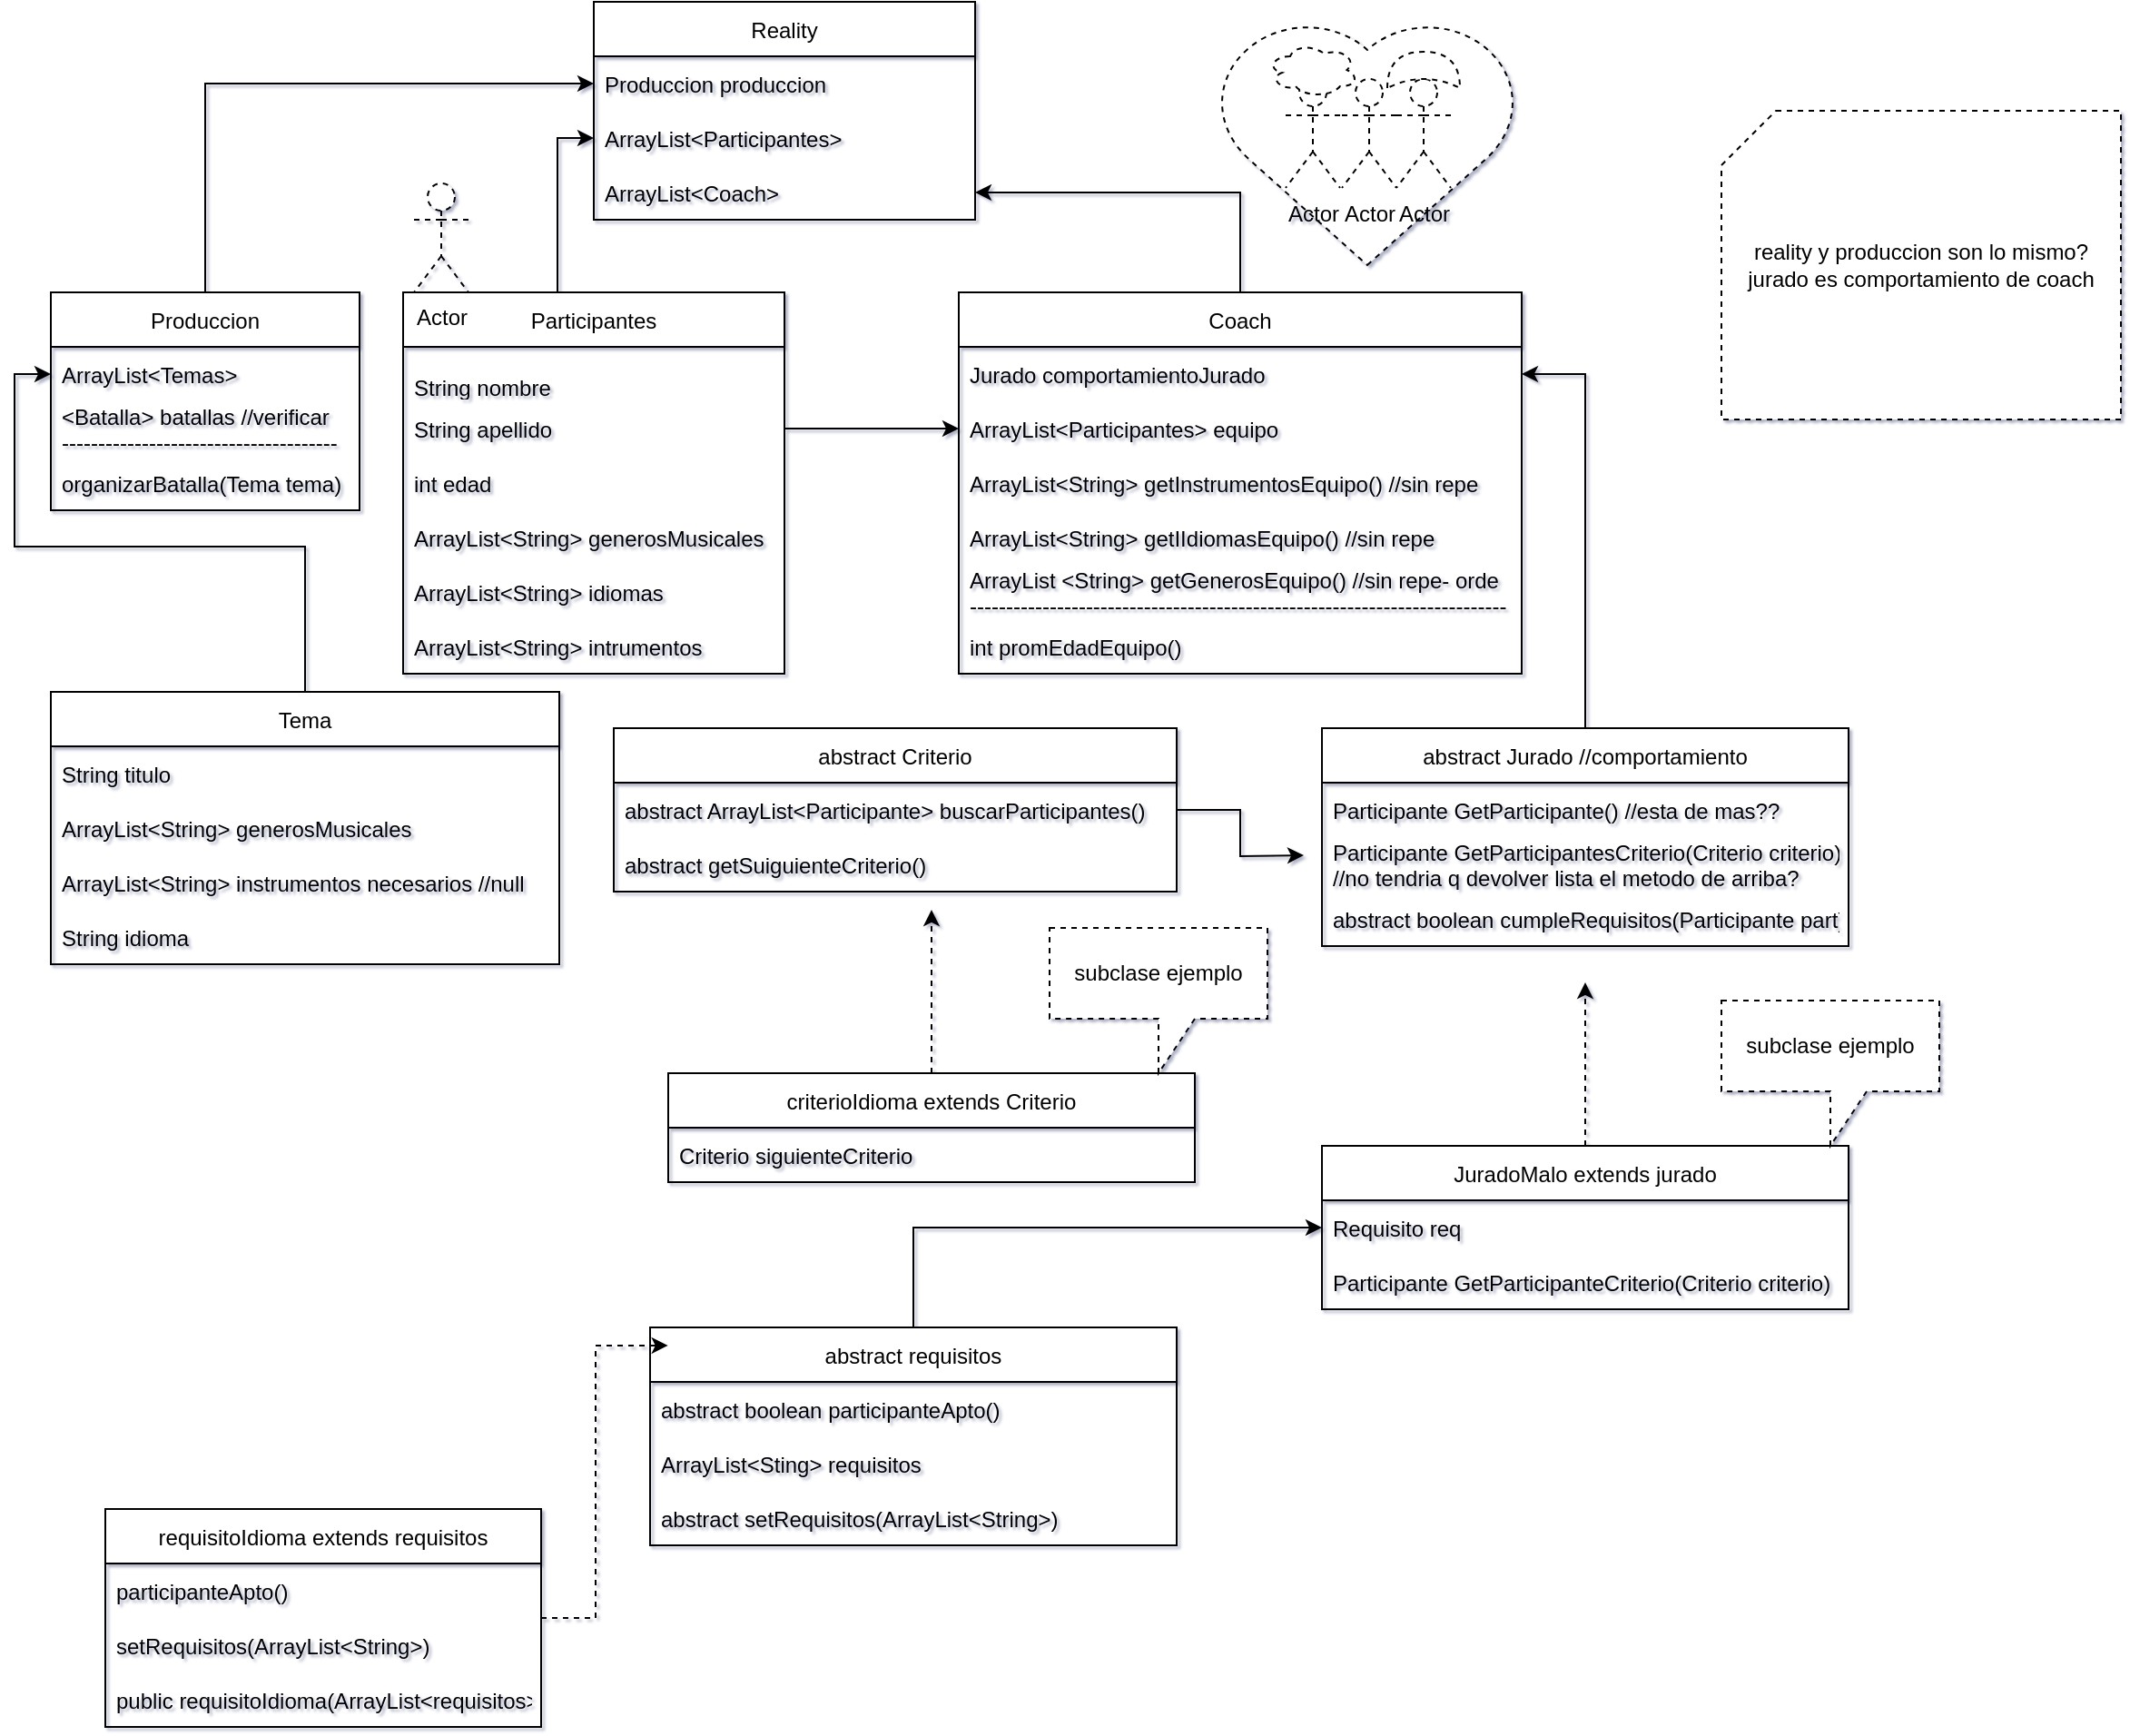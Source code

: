 <mxfile version="15.4.3" type="github">
  <diagram id="vdzMlD7TGI_YU2oAaFCp" name="Page-1">
    <mxGraphModel dx="1557" dy="564" grid="1" gridSize="10" guides="1" tooltips="1" connect="1" arrows="1" fold="1" page="0" pageScale="1" pageWidth="827" pageHeight="1169" background="#FFFFFF" math="0" shadow="1">
      <root>
        <mxCell id="0" />
        <mxCell id="1" parent="0" />
        <mxCell id="IVkOuR1t5phAGJGx03Gj-25" value="" style="verticalLabelPosition=bottom;verticalAlign=top;html=1;shape=mxgraph.basic.heart;dashed=1;" vertex="1" parent="1">
          <mxGeometry x="650" y="10" width="170" height="135" as="geometry" />
        </mxCell>
        <mxCell id="ZMwlzYBA2cu9izTt_Fn9-1" value="Reality" style="swimlane;fontStyle=0;childLayout=stackLayout;horizontal=1;startSize=30;horizontalStack=0;resizeParent=1;resizeParentMax=0;resizeLast=0;collapsible=1;marginBottom=0;" parent="1" vertex="1">
          <mxGeometry x="309" width="210" height="120" as="geometry" />
        </mxCell>
        <mxCell id="ZMwlzYBA2cu9izTt_Fn9-5" value="Produccion produccion" style="text;strokeColor=none;fillColor=none;align=left;verticalAlign=middle;spacingLeft=4;spacingRight=4;overflow=hidden;points=[[0,0.5],[1,0.5]];portConstraint=eastwest;rotatable=0;" parent="ZMwlzYBA2cu9izTt_Fn9-1" vertex="1">
          <mxGeometry y="30" width="210" height="30" as="geometry" />
        </mxCell>
        <mxCell id="ZMwlzYBA2cu9izTt_Fn9-3" value="ArrayList&lt;Participantes&gt;" style="text;strokeColor=none;fillColor=none;align=left;verticalAlign=middle;spacingLeft=4;spacingRight=4;overflow=hidden;points=[[0,0.5],[1,0.5]];portConstraint=eastwest;rotatable=0;" parent="ZMwlzYBA2cu9izTt_Fn9-1" vertex="1">
          <mxGeometry y="60" width="210" height="30" as="geometry" />
        </mxCell>
        <mxCell id="ZMwlzYBA2cu9izTt_Fn9-4" value="ArrayList&lt;Coach&gt;" style="text;strokeColor=none;fillColor=none;align=left;verticalAlign=middle;spacingLeft=4;spacingRight=4;overflow=hidden;points=[[0,0.5],[1,0.5]];portConstraint=eastwest;rotatable=0;" parent="ZMwlzYBA2cu9izTt_Fn9-1" vertex="1">
          <mxGeometry y="90" width="210" height="30" as="geometry" />
        </mxCell>
        <mxCell id="IVkOuR1t5phAGJGx03Gj-5" style="edgeStyle=orthogonalEdgeStyle;rounded=0;orthogonalLoop=1;jettySize=auto;html=1;entryX=0;entryY=0.5;entryDx=0;entryDy=0;" edge="1" parent="1" source="ZMwlzYBA2cu9izTt_Fn9-6" target="ZMwlzYBA2cu9izTt_Fn9-3">
          <mxGeometry relative="1" as="geometry">
            <Array as="points">
              <mxPoint x="289" y="75" />
            </Array>
          </mxGeometry>
        </mxCell>
        <mxCell id="ZMwlzYBA2cu9izTt_Fn9-6" value="Participantes" style="swimlane;fontStyle=0;childLayout=stackLayout;horizontal=1;startSize=30;horizontalStack=0;resizeParent=1;resizeParentMax=0;resizeLast=0;collapsible=1;marginBottom=0;" parent="1" vertex="1">
          <mxGeometry x="204" y="160" width="210" height="210" as="geometry" />
        </mxCell>
        <mxCell id="ZMwlzYBA2cu9izTt_Fn9-7" value="&#xa;String nombre" style="text;strokeColor=none;fillColor=none;align=left;verticalAlign=middle;spacingLeft=4;spacingRight=4;overflow=hidden;points=[[0,0.5],[1,0.5]];portConstraint=eastwest;rotatable=0;" parent="ZMwlzYBA2cu9izTt_Fn9-6" vertex="1">
          <mxGeometry y="30" width="210" height="30" as="geometry" />
        </mxCell>
        <mxCell id="ZMwlzYBA2cu9izTt_Fn9-8" value="String apellido" style="text;strokeColor=none;fillColor=none;align=left;verticalAlign=middle;spacingLeft=4;spacingRight=4;overflow=hidden;points=[[0,0.5],[1,0.5]];portConstraint=eastwest;rotatable=0;" parent="ZMwlzYBA2cu9izTt_Fn9-6" vertex="1">
          <mxGeometry y="60" width="210" height="30" as="geometry" />
        </mxCell>
        <mxCell id="ZMwlzYBA2cu9izTt_Fn9-9" value="int edad" style="text;strokeColor=none;fillColor=none;align=left;verticalAlign=middle;spacingLeft=4;spacingRight=4;overflow=hidden;points=[[0,0.5],[1,0.5]];portConstraint=eastwest;rotatable=0;" parent="ZMwlzYBA2cu9izTt_Fn9-6" vertex="1">
          <mxGeometry y="90" width="210" height="30" as="geometry" />
        </mxCell>
        <mxCell id="ZMwlzYBA2cu9izTt_Fn9-26" value="ArrayList&lt;String&gt; generosMusicales" style="text;strokeColor=none;fillColor=none;align=left;verticalAlign=middle;spacingLeft=4;spacingRight=4;overflow=hidden;points=[[0,0.5],[1,0.5]];portConstraint=eastwest;rotatable=0;" parent="ZMwlzYBA2cu9izTt_Fn9-6" vertex="1">
          <mxGeometry y="120" width="210" height="30" as="geometry" />
        </mxCell>
        <mxCell id="ZMwlzYBA2cu9izTt_Fn9-28" value="ArrayList&lt;String&gt; idiomas" style="text;strokeColor=none;fillColor=none;align=left;verticalAlign=middle;spacingLeft=4;spacingRight=4;overflow=hidden;points=[[0,0.5],[1,0.5]];portConstraint=eastwest;rotatable=0;" parent="ZMwlzYBA2cu9izTt_Fn9-6" vertex="1">
          <mxGeometry y="150" width="210" height="30" as="geometry" />
        </mxCell>
        <mxCell id="ZMwlzYBA2cu9izTt_Fn9-29" value="ArrayList&lt;String&gt; intrumentos" style="text;strokeColor=none;fillColor=none;align=left;verticalAlign=middle;spacingLeft=4;spacingRight=4;overflow=hidden;points=[[0,0.5],[1,0.5]];portConstraint=eastwest;rotatable=0;" parent="ZMwlzYBA2cu9izTt_Fn9-6" vertex="1">
          <mxGeometry y="180" width="210" height="30" as="geometry" />
        </mxCell>
        <mxCell id="IVkOuR1t5phAGJGx03Gj-4" style="edgeStyle=orthogonalEdgeStyle;rounded=0;orthogonalLoop=1;jettySize=auto;html=1;" edge="1" parent="1" source="ZMwlzYBA2cu9izTt_Fn9-22" target="ZMwlzYBA2cu9izTt_Fn9-5">
          <mxGeometry relative="1" as="geometry" />
        </mxCell>
        <mxCell id="ZMwlzYBA2cu9izTt_Fn9-22" value="Produccion" style="swimlane;fontStyle=0;childLayout=stackLayout;horizontal=1;startSize=30;horizontalStack=0;resizeParent=1;resizeParentMax=0;resizeLast=0;collapsible=1;marginBottom=0;" parent="1" vertex="1">
          <mxGeometry x="10" y="160" width="170" height="120" as="geometry" />
        </mxCell>
        <mxCell id="ZMwlzYBA2cu9izTt_Fn9-23" value="ArrayList&lt;Temas&gt;" style="text;strokeColor=none;fillColor=none;align=left;verticalAlign=middle;spacingLeft=4;spacingRight=4;overflow=hidden;points=[[0,0.5],[1,0.5]];portConstraint=eastwest;rotatable=0;" parent="ZMwlzYBA2cu9izTt_Fn9-22" vertex="1">
          <mxGeometry y="30" width="170" height="30" as="geometry" />
        </mxCell>
        <mxCell id="ZMwlzYBA2cu9izTt_Fn9-25" value="&lt;Batalla&gt; batallas //verificar&#xa;--------------------------------------" style="text;strokeColor=none;fillColor=none;align=left;verticalAlign=middle;spacingLeft=4;spacingRight=4;overflow=hidden;points=[[0,0.5],[1,0.5]];portConstraint=eastwest;rotatable=0;dashed=1;" parent="ZMwlzYBA2cu9izTt_Fn9-22" vertex="1">
          <mxGeometry y="60" width="170" height="30" as="geometry" />
        </mxCell>
        <mxCell id="OocmJHn2FbIfZ78iyMsl-11" value="organizarBatalla(Tema tema)" style="text;strokeColor=none;fillColor=none;align=left;verticalAlign=middle;spacingLeft=4;spacingRight=4;overflow=hidden;points=[[0,0.5],[1,0.5]];portConstraint=eastwest;rotatable=0;" parent="ZMwlzYBA2cu9izTt_Fn9-22" vertex="1">
          <mxGeometry y="90" width="170" height="30" as="geometry" />
        </mxCell>
        <mxCell id="IVkOuR1t5phAGJGx03Gj-2" style="edgeStyle=orthogonalEdgeStyle;rounded=0;orthogonalLoop=1;jettySize=auto;html=1;" edge="1" parent="1" source="ZMwlzYBA2cu9izTt_Fn9-30" target="ZMwlzYBA2cu9izTt_Fn9-4">
          <mxGeometry relative="1" as="geometry" />
        </mxCell>
        <mxCell id="ZMwlzYBA2cu9izTt_Fn9-30" value="Coach" style="swimlane;fontStyle=0;childLayout=stackLayout;horizontal=1;startSize=30;horizontalStack=0;resizeParent=1;resizeParentMax=0;resizeLast=0;collapsible=1;marginBottom=0;" parent="1" vertex="1">
          <mxGeometry x="510" y="160" width="310" height="210" as="geometry" />
        </mxCell>
        <mxCell id="OocmJHn2FbIfZ78iyMsl-2" value="Jurado comportamientoJurado" style="text;strokeColor=none;fillColor=none;align=left;verticalAlign=middle;spacingLeft=4;spacingRight=4;overflow=hidden;points=[[0,0.5],[1,0.5]];portConstraint=eastwest;rotatable=0;" parent="ZMwlzYBA2cu9izTt_Fn9-30" vertex="1">
          <mxGeometry y="30" width="310" height="30" as="geometry" />
        </mxCell>
        <mxCell id="ZMwlzYBA2cu9izTt_Fn9-32" value="ArrayList&lt;Participantes&gt; equipo" style="text;strokeColor=none;fillColor=none;align=left;verticalAlign=middle;spacingLeft=4;spacingRight=4;overflow=hidden;points=[[0,0.5],[1,0.5]];portConstraint=eastwest;rotatable=0;" parent="ZMwlzYBA2cu9izTt_Fn9-30" vertex="1">
          <mxGeometry y="60" width="310" height="30" as="geometry" />
        </mxCell>
        <mxCell id="ZMwlzYBA2cu9izTt_Fn9-33" value="ArrayList&lt;String&gt; getInstrumentosEquipo() //sin repe" style="text;strokeColor=none;fillColor=none;align=left;verticalAlign=middle;spacingLeft=4;spacingRight=4;overflow=hidden;points=[[0,0.5],[1,0.5]];portConstraint=eastwest;rotatable=0;" parent="ZMwlzYBA2cu9izTt_Fn9-30" vertex="1">
          <mxGeometry y="90" width="310" height="30" as="geometry" />
        </mxCell>
        <mxCell id="ZMwlzYBA2cu9izTt_Fn9-34" value="ArrayList&lt;String&gt; getIIdiomasEquipo() //sin repe" style="text;strokeColor=none;fillColor=none;align=left;verticalAlign=middle;spacingLeft=4;spacingRight=4;overflow=hidden;points=[[0,0.5],[1,0.5]];portConstraint=eastwest;rotatable=0;" parent="ZMwlzYBA2cu9izTt_Fn9-30" vertex="1">
          <mxGeometry y="120" width="310" height="30" as="geometry" />
        </mxCell>
        <mxCell id="ZMwlzYBA2cu9izTt_Fn9-35" value="ArrayList &lt;String&gt; getGenerosEquipo() //sin repe- orde&#xa;--------------------------------------------------------------------------" style="text;strokeColor=none;fillColor=none;align=left;verticalAlign=middle;spacingLeft=4;spacingRight=4;overflow=hidden;points=[[0,0.5],[1,0.5]];portConstraint=eastwest;rotatable=0;" parent="ZMwlzYBA2cu9izTt_Fn9-30" vertex="1">
          <mxGeometry y="150" width="310" height="30" as="geometry" />
        </mxCell>
        <mxCell id="OocmJHn2FbIfZ78iyMsl-1" value="int promEdadEquipo()" style="text;strokeColor=none;fillColor=none;align=left;verticalAlign=middle;spacingLeft=4;spacingRight=4;overflow=hidden;points=[[0,0.5],[1,0.5]];portConstraint=eastwest;rotatable=0;" parent="ZMwlzYBA2cu9izTt_Fn9-30" vertex="1">
          <mxGeometry y="180" width="310" height="30" as="geometry" />
        </mxCell>
        <mxCell id="IVkOuR1t5phAGJGx03Gj-27" style="edgeStyle=orthogonalEdgeStyle;rounded=0;orthogonalLoop=1;jettySize=auto;html=1;entryX=1;entryY=0.5;entryDx=0;entryDy=0;strokeColor=#000000;" edge="1" parent="1" source="OocmJHn2FbIfZ78iyMsl-3" target="OocmJHn2FbIfZ78iyMsl-2">
          <mxGeometry relative="1" as="geometry" />
        </mxCell>
        <mxCell id="OocmJHn2FbIfZ78iyMsl-3" value="abstract Jurado //comportamiento" style="swimlane;fontStyle=0;childLayout=stackLayout;horizontal=1;startSize=30;horizontalStack=0;resizeParent=1;resizeParentMax=0;resizeLast=0;collapsible=1;marginBottom=0;" parent="1" vertex="1">
          <mxGeometry x="710" y="400" width="290" height="120" as="geometry" />
        </mxCell>
        <mxCell id="OocmJHn2FbIfZ78iyMsl-4" value="Participante GetParticipante() //esta de mas??" style="text;strokeColor=none;fillColor=none;align=left;verticalAlign=middle;spacingLeft=4;spacingRight=4;overflow=hidden;points=[[0,0.5],[1,0.5]];portConstraint=eastwest;rotatable=0;" parent="OocmJHn2FbIfZ78iyMsl-3" vertex="1">
          <mxGeometry y="30" width="290" height="30" as="geometry" />
        </mxCell>
        <mxCell id="OocmJHn2FbIfZ78iyMsl-10" value="Participante GetParticipantesCriterio(Criterio criterio) &#xa;//no tendria q devolver lista el metodo de arriba?" style="text;strokeColor=none;fillColor=none;align=left;verticalAlign=middle;spacingLeft=4;spacingRight=4;overflow=hidden;points=[[0,0.5],[1,0.5]];portConstraint=eastwest;rotatable=0;" parent="OocmJHn2FbIfZ78iyMsl-3" vertex="1">
          <mxGeometry y="60" width="290" height="30" as="geometry" />
        </mxCell>
        <mxCell id="OocmJHn2FbIfZ78iyMsl-28" value="abstract boolean cumpleRequisitos(Participante part)" style="text;strokeColor=none;fillColor=none;align=left;verticalAlign=middle;spacingLeft=4;spacingRight=4;overflow=hidden;points=[[0,0.5],[1,0.5]];portConstraint=eastwest;rotatable=0;" parent="OocmJHn2FbIfZ78iyMsl-3" vertex="1">
          <mxGeometry y="90" width="290" height="30" as="geometry" />
        </mxCell>
        <mxCell id="IVkOuR1t5phAGJGx03Gj-26" style="edgeStyle=orthogonalEdgeStyle;rounded=0;orthogonalLoop=1;jettySize=auto;html=1;entryX=0;entryY=0.5;entryDx=0;entryDy=0;strokeColor=#000000;" edge="1" parent="1" source="OocmJHn2FbIfZ78iyMsl-12" target="ZMwlzYBA2cu9izTt_Fn9-23">
          <mxGeometry relative="1" as="geometry" />
        </mxCell>
        <mxCell id="OocmJHn2FbIfZ78iyMsl-12" value="Tema" style="swimlane;fontStyle=0;childLayout=stackLayout;horizontal=1;startSize=30;horizontalStack=0;resizeParent=1;resizeParentMax=0;resizeLast=0;collapsible=1;marginBottom=0;" parent="1" vertex="1">
          <mxGeometry x="10" y="380" width="280" height="150" as="geometry" />
        </mxCell>
        <mxCell id="OocmJHn2FbIfZ78iyMsl-13" value="String titulo" style="text;strokeColor=none;fillColor=none;align=left;verticalAlign=middle;spacingLeft=4;spacingRight=4;overflow=hidden;points=[[0,0.5],[1,0.5]];portConstraint=eastwest;rotatable=0;" parent="OocmJHn2FbIfZ78iyMsl-12" vertex="1">
          <mxGeometry y="30" width="280" height="30" as="geometry" />
        </mxCell>
        <mxCell id="OocmJHn2FbIfZ78iyMsl-14" value="ArrayList&lt;String&gt; generosMusicales" style="text;strokeColor=none;fillColor=none;align=left;verticalAlign=middle;spacingLeft=4;spacingRight=4;overflow=hidden;points=[[0,0.5],[1,0.5]];portConstraint=eastwest;rotatable=0;" parent="OocmJHn2FbIfZ78iyMsl-12" vertex="1">
          <mxGeometry y="60" width="280" height="30" as="geometry" />
        </mxCell>
        <mxCell id="OocmJHn2FbIfZ78iyMsl-15" value="ArrayList&lt;String&gt; instrumentos necesarios //null" style="text;strokeColor=none;fillColor=none;align=left;verticalAlign=middle;spacingLeft=4;spacingRight=4;overflow=hidden;points=[[0,0.5],[1,0.5]];portConstraint=eastwest;rotatable=0;" parent="OocmJHn2FbIfZ78iyMsl-12" vertex="1">
          <mxGeometry y="90" width="280" height="30" as="geometry" />
        </mxCell>
        <mxCell id="OocmJHn2FbIfZ78iyMsl-16" value="String idioma" style="text;strokeColor=none;fillColor=none;align=left;verticalAlign=middle;spacingLeft=4;spacingRight=4;overflow=hidden;points=[[0,0.5],[1,0.5]];portConstraint=eastwest;rotatable=0;" parent="OocmJHn2FbIfZ78iyMsl-12" vertex="1">
          <mxGeometry y="120" width="280" height="30" as="geometry" />
        </mxCell>
        <mxCell id="IVkOuR1t5phAGJGx03Gj-35" style="edgeStyle=orthogonalEdgeStyle;rounded=0;orthogonalLoop=1;jettySize=auto;html=1;strokeColor=#000000;" edge="1" parent="1" source="OocmJHn2FbIfZ78iyMsl-18">
          <mxGeometry relative="1" as="geometry">
            <mxPoint x="700" y="470" as="targetPoint" />
          </mxGeometry>
        </mxCell>
        <mxCell id="OocmJHn2FbIfZ78iyMsl-18" value="abstract Criterio" style="swimlane;fontStyle=0;childLayout=stackLayout;horizontal=1;startSize=30;horizontalStack=0;resizeParent=1;resizeParentMax=0;resizeLast=0;collapsible=1;marginBottom=0;" parent="1" vertex="1">
          <mxGeometry x="320" y="400" width="310" height="90" as="geometry" />
        </mxCell>
        <mxCell id="OocmJHn2FbIfZ78iyMsl-19" value="abstract ArrayList&lt;Participante&gt; buscarParticipantes()" style="text;strokeColor=none;fillColor=none;align=left;verticalAlign=middle;spacingLeft=4;spacingRight=4;overflow=hidden;points=[[0,0.5],[1,0.5]];portConstraint=eastwest;rotatable=0;" parent="OocmJHn2FbIfZ78iyMsl-18" vertex="1">
          <mxGeometry y="30" width="310" height="30" as="geometry" />
        </mxCell>
        <mxCell id="OocmJHn2FbIfZ78iyMsl-20" value="abstract getSuiguienteCriterio()" style="text;strokeColor=none;fillColor=none;align=left;verticalAlign=middle;spacingLeft=4;spacingRight=4;overflow=hidden;points=[[0,0.5],[1,0.5]];portConstraint=eastwest;rotatable=0;" parent="OocmJHn2FbIfZ78iyMsl-18" vertex="1">
          <mxGeometry y="60" width="310" height="30" as="geometry" />
        </mxCell>
        <mxCell id="OocmJHn2FbIfZ78iyMsl-24" style="edgeStyle=orthogonalEdgeStyle;rounded=0;orthogonalLoop=1;jettySize=auto;html=1;dashed=1;" parent="1" source="OocmJHn2FbIfZ78iyMsl-21" edge="1">
          <mxGeometry relative="1" as="geometry">
            <mxPoint x="495" y="500" as="targetPoint" />
          </mxGeometry>
        </mxCell>
        <mxCell id="OocmJHn2FbIfZ78iyMsl-21" value="criterioIdioma extends Criterio" style="swimlane;fontStyle=0;childLayout=stackLayout;horizontal=1;startSize=30;horizontalStack=0;resizeParent=1;resizeParentMax=0;resizeLast=0;collapsible=1;marginBottom=0;" parent="1" vertex="1">
          <mxGeometry x="350" y="590" width="290" height="60" as="geometry" />
        </mxCell>
        <mxCell id="OocmJHn2FbIfZ78iyMsl-23" value="Criterio siguienteCriterio" style="text;strokeColor=none;fillColor=none;align=left;verticalAlign=middle;spacingLeft=4;spacingRight=4;overflow=hidden;points=[[0,0.5],[1,0.5]];portConstraint=eastwest;rotatable=0;" parent="OocmJHn2FbIfZ78iyMsl-21" vertex="1">
          <mxGeometry y="30" width="290" height="30" as="geometry" />
        </mxCell>
        <mxCell id="IVkOuR1t5phAGJGx03Gj-33" style="edgeStyle=orthogonalEdgeStyle;rounded=0;orthogonalLoop=1;jettySize=auto;html=1;strokeColor=#000000;dashed=1;" edge="1" parent="1" source="OocmJHn2FbIfZ78iyMsl-25">
          <mxGeometry relative="1" as="geometry">
            <mxPoint x="855" y="540" as="targetPoint" />
          </mxGeometry>
        </mxCell>
        <mxCell id="OocmJHn2FbIfZ78iyMsl-25" value="JuradoMalo extends jurado" style="swimlane;fontStyle=0;childLayout=stackLayout;horizontal=1;startSize=30;horizontalStack=0;resizeParent=1;resizeParentMax=0;resizeLast=0;collapsible=1;marginBottom=0;" parent="1" vertex="1">
          <mxGeometry x="710" y="630" width="290" height="90" as="geometry" />
        </mxCell>
        <mxCell id="OocmJHn2FbIfZ78iyMsl-26" value="Requisito req" style="text;strokeColor=none;fillColor=none;align=left;verticalAlign=middle;spacingLeft=4;spacingRight=4;overflow=hidden;points=[[0,0.5],[1,0.5]];portConstraint=eastwest;rotatable=0;" parent="OocmJHn2FbIfZ78iyMsl-25" vertex="1">
          <mxGeometry y="30" width="290" height="30" as="geometry" />
        </mxCell>
        <mxCell id="OocmJHn2FbIfZ78iyMsl-27" value="Participante GetParticipanteCriterio(Criterio criterio)" style="text;strokeColor=none;fillColor=none;align=left;verticalAlign=middle;spacingLeft=4;spacingRight=4;overflow=hidden;points=[[0,0.5],[1,0.5]];portConstraint=eastwest;rotatable=0;" parent="OocmJHn2FbIfZ78iyMsl-25" vertex="1">
          <mxGeometry y="60" width="290" height="30" as="geometry" />
        </mxCell>
        <mxCell id="IVkOuR1t5phAGJGx03Gj-34" style="edgeStyle=orthogonalEdgeStyle;rounded=0;orthogonalLoop=1;jettySize=auto;html=1;strokeColor=#000000;" edge="1" parent="1" source="OocmJHn2FbIfZ78iyMsl-29" target="OocmJHn2FbIfZ78iyMsl-26">
          <mxGeometry relative="1" as="geometry" />
        </mxCell>
        <mxCell id="OocmJHn2FbIfZ78iyMsl-29" value="abstract requisitos" style="swimlane;fontStyle=0;childLayout=stackLayout;horizontal=1;startSize=30;horizontalStack=0;resizeParent=1;resizeParentMax=0;resizeLast=0;collapsible=1;marginBottom=0;" parent="1" vertex="1">
          <mxGeometry x="340" y="730" width="290" height="120" as="geometry" />
        </mxCell>
        <mxCell id="OocmJHn2FbIfZ78iyMsl-30" value="abstract boolean participanteApto()" style="text;strokeColor=none;fillColor=none;align=left;verticalAlign=middle;spacingLeft=4;spacingRight=4;overflow=hidden;points=[[0,0.5],[1,0.5]];portConstraint=eastwest;rotatable=0;" parent="OocmJHn2FbIfZ78iyMsl-29" vertex="1">
          <mxGeometry y="30" width="290" height="30" as="geometry" />
        </mxCell>
        <mxCell id="OocmJHn2FbIfZ78iyMsl-37" value="ArrayList&lt;Sting&gt; requisitos" style="text;strokeColor=none;fillColor=none;align=left;verticalAlign=middle;spacingLeft=4;spacingRight=4;overflow=hidden;points=[[0,0.5],[1,0.5]];portConstraint=eastwest;rotatable=0;" parent="OocmJHn2FbIfZ78iyMsl-29" vertex="1">
          <mxGeometry y="60" width="290" height="30" as="geometry" />
        </mxCell>
        <mxCell id="OocmJHn2FbIfZ78iyMsl-39" value="abstract setRequisitos(ArrayList&lt;String&gt;)" style="text;strokeColor=none;fillColor=none;align=left;verticalAlign=middle;spacingLeft=4;spacingRight=4;overflow=hidden;points=[[0,0.5],[1,0.5]];portConstraint=eastwest;rotatable=0;" parent="OocmJHn2FbIfZ78iyMsl-29" vertex="1">
          <mxGeometry y="90" width="290" height="30" as="geometry" />
        </mxCell>
        <mxCell id="OocmJHn2FbIfZ78iyMsl-35" style="edgeStyle=orthogonalEdgeStyle;rounded=0;orthogonalLoop=1;jettySize=auto;html=1;entryX=0.034;entryY=0.083;entryDx=0;entryDy=0;entryPerimeter=0;dashed=1;" parent="1" source="OocmJHn2FbIfZ78iyMsl-31" edge="1" target="OocmJHn2FbIfZ78iyMsl-29">
          <mxGeometry relative="1" as="geometry">
            <mxPoint x="130" y="780" as="targetPoint" />
            <Array as="points">
              <mxPoint x="310" y="890" />
              <mxPoint x="310" y="740" />
            </Array>
          </mxGeometry>
        </mxCell>
        <mxCell id="OocmJHn2FbIfZ78iyMsl-31" value="requisitoIdioma extends requisitos" style="swimlane;fontStyle=0;childLayout=stackLayout;horizontal=1;startSize=30;horizontalStack=0;resizeParent=1;resizeParentMax=0;resizeLast=0;collapsible=1;marginBottom=0;" parent="1" vertex="1">
          <mxGeometry x="40" y="830" width="240" height="120" as="geometry" />
        </mxCell>
        <mxCell id="OocmJHn2FbIfZ78iyMsl-34" value="participanteApto()" style="text;strokeColor=none;fillColor=none;align=left;verticalAlign=middle;spacingLeft=4;spacingRight=4;overflow=hidden;points=[[0,0.5],[1,0.5]];portConstraint=eastwest;rotatable=0;" parent="OocmJHn2FbIfZ78iyMsl-31" vertex="1">
          <mxGeometry y="30" width="240" height="30" as="geometry" />
        </mxCell>
        <mxCell id="OocmJHn2FbIfZ78iyMsl-38" value="setRequisitos(ArrayList&lt;String&gt;)" style="text;strokeColor=none;fillColor=none;align=left;verticalAlign=middle;spacingLeft=4;spacingRight=4;overflow=hidden;points=[[0,0.5],[1,0.5]];portConstraint=eastwest;rotatable=0;" parent="OocmJHn2FbIfZ78iyMsl-31" vertex="1">
          <mxGeometry y="60" width="240" height="30" as="geometry" />
        </mxCell>
        <mxCell id="OocmJHn2FbIfZ78iyMsl-40" value="public requisitoIdioma(ArrayList&lt;requisitos&gt;)" style="text;strokeColor=none;fillColor=none;align=left;verticalAlign=middle;spacingLeft=4;spacingRight=4;overflow=hidden;points=[[0,0.5],[1,0.5]];portConstraint=eastwest;rotatable=0;" parent="OocmJHn2FbIfZ78iyMsl-31" vertex="1">
          <mxGeometry y="90" width="240" height="30" as="geometry" />
        </mxCell>
        <mxCell id="IVkOuR1t5phAGJGx03Gj-6" style="edgeStyle=orthogonalEdgeStyle;rounded=0;orthogonalLoop=1;jettySize=auto;html=1;entryX=0;entryY=0.5;entryDx=0;entryDy=0;exitX=1;exitY=0.5;exitDx=0;exitDy=0;" edge="1" parent="1" source="ZMwlzYBA2cu9izTt_Fn9-8" target="ZMwlzYBA2cu9izTt_Fn9-32">
          <mxGeometry relative="1" as="geometry" />
        </mxCell>
        <mxCell id="IVkOuR1t5phAGJGx03Gj-8" value="Actor" style="shape=umlActor;verticalLabelPosition=bottom;verticalAlign=top;html=1;outlineConnect=0;dashed=1;" vertex="1" parent="1">
          <mxGeometry x="690" y="42.5" width="30" height="60" as="geometry" />
        </mxCell>
        <mxCell id="IVkOuR1t5phAGJGx03Gj-9" value="Actor" style="shape=umlActor;verticalLabelPosition=bottom;verticalAlign=top;html=1;outlineConnect=0;dashed=1;" vertex="1" parent="1">
          <mxGeometry x="721" y="42.5" width="30" height="60" as="geometry" />
        </mxCell>
        <mxCell id="IVkOuR1t5phAGJGx03Gj-10" value="Actor" style="shape=umlActor;verticalLabelPosition=bottom;verticalAlign=top;html=1;outlineConnect=0;dashed=1;" vertex="1" parent="1">
          <mxGeometry x="751" y="42.5" width="30" height="60" as="geometry" />
        </mxCell>
        <mxCell id="IVkOuR1t5phAGJGx03Gj-14" value="" style="shape=xor;whiteSpace=wrap;html=1;dashed=1;rotation=-90;" vertex="1" parent="1">
          <mxGeometry x="756" y="17.5" width="20" height="40" as="geometry" />
        </mxCell>
        <mxCell id="IVkOuR1t5phAGJGx03Gj-21" value="" style="ellipse;shape=cloud;whiteSpace=wrap;html=1;dashed=1;" vertex="1" parent="1">
          <mxGeometry x="680" y="22.5" width="50" height="30" as="geometry" />
        </mxCell>
        <mxCell id="IVkOuR1t5phAGJGx03Gj-28" value="reality y produccion son lo mismo?&lt;br&gt;jurado es comportamiento de coach&lt;br&gt;" style="shape=card;whiteSpace=wrap;html=1;dashed=1;fillColor=default;" vertex="1" parent="1">
          <mxGeometry x="930" y="60" width="220" height="170" as="geometry" />
        </mxCell>
        <mxCell id="IVkOuR1t5phAGJGx03Gj-29" value="Actor" style="shape=umlActor;verticalLabelPosition=bottom;verticalAlign=top;html=1;outlineConnect=0;dashed=1;fillColor=default;gradientColor=none;" vertex="1" parent="1">
          <mxGeometry x="210" y="100" width="30" height="60" as="geometry" />
        </mxCell>
        <mxCell id="IVkOuR1t5phAGJGx03Gj-31" value="subclase ejemplo" style="shape=callout;whiteSpace=wrap;html=1;perimeter=calloutPerimeter;dashed=1;fillColor=default;gradientColor=none;" vertex="1" parent="1">
          <mxGeometry x="930" y="550" width="120" height="80" as="geometry" />
        </mxCell>
        <mxCell id="IVkOuR1t5phAGJGx03Gj-32" value="subclase ejemplo" style="shape=callout;whiteSpace=wrap;html=1;perimeter=calloutPerimeter;dashed=1;fillColor=default;gradientColor=none;" vertex="1" parent="1">
          <mxGeometry x="560" y="510" width="120" height="80" as="geometry" />
        </mxCell>
      </root>
    </mxGraphModel>
  </diagram>
</mxfile>
